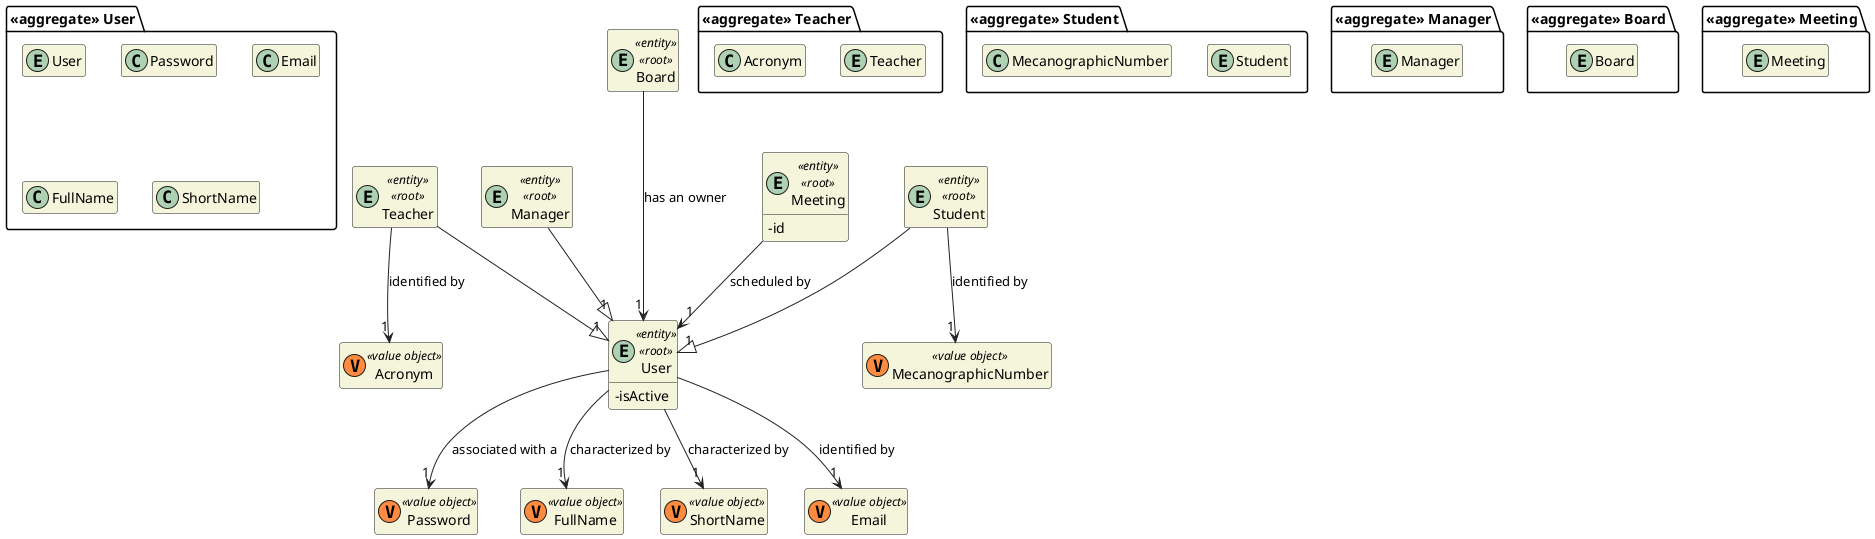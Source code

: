 @startuml DM-USER
'https://plantuml.com/class-diagram

skinparam classAttributeIconSize 0
hide empty attributes
hide empty methods
skinparam classBackgroundColor beige
skinparam ArrowColor #222222

package "<<aggregate>> User" {
  entity User
  class Password
  class Email
  class FullName
  class ShortName
}

entity User <<entity>> <<root>> {
  - isActive
}

entity User

class Password <<(V,#FF8B40) value object>> {}
class FullName <<(V,#FF8B40) value object>> {}
class ShortName <<(V,#FF8B40) value object>> {}
class Email <<(V,#FF8B40) value object>> {}

User --> "1" Password : associated with a
User --> "1" FullName : characterized by
User --> "1" ShortName : characterized by
User --> "1" Email : identified by

package "<<aggregate>> Teacher" {
  entity Teacher
  class Acronym
}


entity Teacher <<entity>> <<root>> {
}

package "<<aggregate>> Student" {
  entity Student
  class MecanographicNumber
}


entity Student <<entity>> <<root>> {
}

package "<<aggregate>> Manager" {
  entity Manager
}

entity Manager <<entity>> <<root>> {
}

package "<<aggregate>> Board" {
  entity Board
}

entity Board <<entity>> <<root>> {
}

package "<<aggregate>> Meeting" {
  entity Meeting
}

entity Meeting <<entity>> <<root>> {
  - id
}

class Acronym <<(V,#FF8B40) value object>> {}
class MecanographicNumber <<(V,#FF8B40) value object>> {}

Student --> "1" MecanographicNumber : identified by
' Sprint 1 clarifications - question 18: "I think it would be wise to enforce that acronyms be unique" -> identified by
Teacher --> "1" Acronym : identified by

Teacher --|> "1" User
Student --|> "1" User
Manager --|> "1" User

Board ---> "1" User : has an owner

Meeting --> "1" User : scheduled by

@enduml
